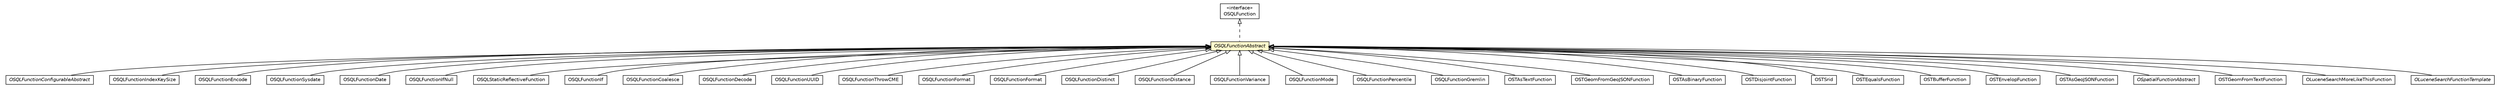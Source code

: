 #!/usr/local/bin/dot
#
# Class diagram 
# Generated by UMLGraph version R5_6-24-gf6e263 (http://www.umlgraph.org/)
#

digraph G {
	edge [fontname="Helvetica",fontsize=10,labelfontname="Helvetica",labelfontsize=10];
	node [fontname="Helvetica",fontsize=10,shape=plaintext];
	nodesep=0.25;
	ranksep=0.5;
	// com.orientechnologies.orient.core.sql.functions.OSQLFunctionAbstract
	c5824566 [label=<<table title="com.orientechnologies.orient.core.sql.functions.OSQLFunctionAbstract" border="0" cellborder="1" cellspacing="0" cellpadding="2" port="p" bgcolor="lemonChiffon" href="./OSQLFunctionAbstract.html">
		<tr><td><table border="0" cellspacing="0" cellpadding="1">
<tr><td align="center" balign="center"><font face="Helvetica-Oblique"> OSQLFunctionAbstract </font></td></tr>
		</table></td></tr>
		</table>>, URL="./OSQLFunctionAbstract.html", fontname="Helvetica", fontcolor="black", fontsize=10.0];
	// com.orientechnologies.orient.core.sql.functions.OSQLFunctionConfigurableAbstract
	c5824569 [label=<<table title="com.orientechnologies.orient.core.sql.functions.OSQLFunctionConfigurableAbstract" border="0" cellborder="1" cellspacing="0" cellpadding="2" port="p" href="./OSQLFunctionConfigurableAbstract.html">
		<tr><td><table border="0" cellspacing="0" cellpadding="1">
<tr><td align="center" balign="center"><font face="Helvetica-Oblique"> OSQLFunctionConfigurableAbstract </font></td></tr>
		</table></td></tr>
		</table>>, URL="./OSQLFunctionConfigurableAbstract.html", fontname="Helvetica", fontcolor="black", fontsize=10.0];
	// com.orientechnologies.orient.core.sql.functions.OSQLFunction
	c5824572 [label=<<table title="com.orientechnologies.orient.core.sql.functions.OSQLFunction" border="0" cellborder="1" cellspacing="0" cellpadding="2" port="p" href="./OSQLFunction.html">
		<tr><td><table border="0" cellspacing="0" cellpadding="1">
<tr><td align="center" balign="center"> &#171;interface&#187; </td></tr>
<tr><td align="center" balign="center"> OSQLFunction </td></tr>
		</table></td></tr>
		</table>>, URL="./OSQLFunction.html", fontname="Helvetica", fontcolor="black", fontsize=10.0];
	// com.orientechnologies.orient.core.sql.functions.misc.OSQLFunctionIndexKeySize
	c5824575 [label=<<table title="com.orientechnologies.orient.core.sql.functions.misc.OSQLFunctionIndexKeySize" border="0" cellborder="1" cellspacing="0" cellpadding="2" port="p" href="./misc/OSQLFunctionIndexKeySize.html">
		<tr><td><table border="0" cellspacing="0" cellpadding="1">
<tr><td align="center" balign="center"> OSQLFunctionIndexKeySize </td></tr>
		</table></td></tr>
		</table>>, URL="./misc/OSQLFunctionIndexKeySize.html", fontname="Helvetica", fontcolor="black", fontsize=10.0];
	// com.orientechnologies.orient.core.sql.functions.misc.OSQLFunctionEncode
	c5824576 [label=<<table title="com.orientechnologies.orient.core.sql.functions.misc.OSQLFunctionEncode" border="0" cellborder="1" cellspacing="0" cellpadding="2" port="p" href="./misc/OSQLFunctionEncode.html">
		<tr><td><table border="0" cellspacing="0" cellpadding="1">
<tr><td align="center" balign="center"> OSQLFunctionEncode </td></tr>
		</table></td></tr>
		</table>>, URL="./misc/OSQLFunctionEncode.html", fontname="Helvetica", fontcolor="black", fontsize=10.0];
	// com.orientechnologies.orient.core.sql.functions.misc.OSQLFunctionSysdate
	c5824577 [label=<<table title="com.orientechnologies.orient.core.sql.functions.misc.OSQLFunctionSysdate" border="0" cellborder="1" cellspacing="0" cellpadding="2" port="p" href="./misc/OSQLFunctionSysdate.html">
		<tr><td><table border="0" cellspacing="0" cellpadding="1">
<tr><td align="center" balign="center"> OSQLFunctionSysdate </td></tr>
		</table></td></tr>
		</table>>, URL="./misc/OSQLFunctionSysdate.html", fontname="Helvetica", fontcolor="black", fontsize=10.0];
	// com.orientechnologies.orient.core.sql.functions.misc.OSQLFunctionDate
	c5824578 [label=<<table title="com.orientechnologies.orient.core.sql.functions.misc.OSQLFunctionDate" border="0" cellborder="1" cellspacing="0" cellpadding="2" port="p" href="./misc/OSQLFunctionDate.html">
		<tr><td><table border="0" cellspacing="0" cellpadding="1">
<tr><td align="center" balign="center"> OSQLFunctionDate </td></tr>
		</table></td></tr>
		</table>>, URL="./misc/OSQLFunctionDate.html", fontname="Helvetica", fontcolor="black", fontsize=10.0];
	// com.orientechnologies.orient.core.sql.functions.misc.OSQLFunctionIfNull
	c5824579 [label=<<table title="com.orientechnologies.orient.core.sql.functions.misc.OSQLFunctionIfNull" border="0" cellborder="1" cellspacing="0" cellpadding="2" port="p" href="./misc/OSQLFunctionIfNull.html">
		<tr><td><table border="0" cellspacing="0" cellpadding="1">
<tr><td align="center" balign="center"> OSQLFunctionIfNull </td></tr>
		</table></td></tr>
		</table>>, URL="./misc/OSQLFunctionIfNull.html", fontname="Helvetica", fontcolor="black", fontsize=10.0];
	// com.orientechnologies.orient.core.sql.functions.misc.OSQLStaticReflectiveFunction
	c5824580 [label=<<table title="com.orientechnologies.orient.core.sql.functions.misc.OSQLStaticReflectiveFunction" border="0" cellborder="1" cellspacing="0" cellpadding="2" port="p" href="./misc/OSQLStaticReflectiveFunction.html">
		<tr><td><table border="0" cellspacing="0" cellpadding="1">
<tr><td align="center" balign="center"> OSQLStaticReflectiveFunction </td></tr>
		</table></td></tr>
		</table>>, URL="./misc/OSQLStaticReflectiveFunction.html", fontname="Helvetica", fontcolor="black", fontsize=10.0];
	// com.orientechnologies.orient.core.sql.functions.misc.OSQLFunctionIf
	c5824582 [label=<<table title="com.orientechnologies.orient.core.sql.functions.misc.OSQLFunctionIf" border="0" cellborder="1" cellspacing="0" cellpadding="2" port="p" href="./misc/OSQLFunctionIf.html">
		<tr><td><table border="0" cellspacing="0" cellpadding="1">
<tr><td align="center" balign="center"> OSQLFunctionIf </td></tr>
		</table></td></tr>
		</table>>, URL="./misc/OSQLFunctionIf.html", fontname="Helvetica", fontcolor="black", fontsize=10.0];
	// com.orientechnologies.orient.core.sql.functions.misc.OSQLFunctionCoalesce
	c5824583 [label=<<table title="com.orientechnologies.orient.core.sql.functions.misc.OSQLFunctionCoalesce" border="0" cellborder="1" cellspacing="0" cellpadding="2" port="p" href="./misc/OSQLFunctionCoalesce.html">
		<tr><td><table border="0" cellspacing="0" cellpadding="1">
<tr><td align="center" balign="center"> OSQLFunctionCoalesce </td></tr>
		</table></td></tr>
		</table>>, URL="./misc/OSQLFunctionCoalesce.html", fontname="Helvetica", fontcolor="black", fontsize=10.0];
	// com.orientechnologies.orient.core.sql.functions.misc.OSQLFunctionDecode
	c5824584 [label=<<table title="com.orientechnologies.orient.core.sql.functions.misc.OSQLFunctionDecode" border="0" cellborder="1" cellspacing="0" cellpadding="2" port="p" href="./misc/OSQLFunctionDecode.html">
		<tr><td><table border="0" cellspacing="0" cellpadding="1">
<tr><td align="center" balign="center"> OSQLFunctionDecode </td></tr>
		</table></td></tr>
		</table>>, URL="./misc/OSQLFunctionDecode.html", fontname="Helvetica", fontcolor="black", fontsize=10.0];
	// com.orientechnologies.orient.core.sql.functions.misc.OSQLFunctionUUID
	c5824585 [label=<<table title="com.orientechnologies.orient.core.sql.functions.misc.OSQLFunctionUUID" border="0" cellborder="1" cellspacing="0" cellpadding="2" port="p" href="./misc/OSQLFunctionUUID.html">
		<tr><td><table border="0" cellspacing="0" cellpadding="1">
<tr><td align="center" balign="center"> OSQLFunctionUUID </td></tr>
		</table></td></tr>
		</table>>, URL="./misc/OSQLFunctionUUID.html", fontname="Helvetica", fontcolor="black", fontsize=10.0];
	// com.orientechnologies.orient.core.sql.functions.misc.OSQLFunctionThrowCME
	c5824588 [label=<<table title="com.orientechnologies.orient.core.sql.functions.misc.OSQLFunctionThrowCME" border="0" cellborder="1" cellspacing="0" cellpadding="2" port="p" href="./misc/OSQLFunctionThrowCME.html">
		<tr><td><table border="0" cellspacing="0" cellpadding="1">
<tr><td align="center" balign="center"> OSQLFunctionThrowCME </td></tr>
		</table></td></tr>
		</table>>, URL="./misc/OSQLFunctionThrowCME.html", fontname="Helvetica", fontcolor="black", fontsize=10.0];
	// com.orientechnologies.orient.core.sql.functions.misc.OSQLFunctionFormat
	c5824589 [label=<<table title="com.orientechnologies.orient.core.sql.functions.misc.OSQLFunctionFormat" border="0" cellborder="1" cellspacing="0" cellpadding="2" port="p" href="./misc/OSQLFunctionFormat.html">
		<tr><td><table border="0" cellspacing="0" cellpadding="1">
<tr><td align="center" balign="center"> OSQLFunctionFormat </td></tr>
		</table></td></tr>
		</table>>, URL="./misc/OSQLFunctionFormat.html", fontname="Helvetica", fontcolor="black", fontsize=10.0];
	// com.orientechnologies.orient.core.sql.functions.text.OSQLFunctionFormat
	c5824599 [label=<<table title="com.orientechnologies.orient.core.sql.functions.text.OSQLFunctionFormat" border="0" cellborder="1" cellspacing="0" cellpadding="2" port="p" href="./text/OSQLFunctionFormat.html">
		<tr><td><table border="0" cellspacing="0" cellpadding="1">
<tr><td align="center" balign="center"> OSQLFunctionFormat </td></tr>
		</table></td></tr>
		</table>>, URL="./text/OSQLFunctionFormat.html", fontname="Helvetica", fontcolor="black", fontsize=10.0];
	// com.orientechnologies.orient.core.sql.functions.coll.OSQLFunctionDistinct
	c5824612 [label=<<table title="com.orientechnologies.orient.core.sql.functions.coll.OSQLFunctionDistinct" border="0" cellborder="1" cellspacing="0" cellpadding="2" port="p" href="./coll/OSQLFunctionDistinct.html">
		<tr><td><table border="0" cellspacing="0" cellpadding="1">
<tr><td align="center" balign="center"> OSQLFunctionDistinct </td></tr>
		</table></td></tr>
		</table>>, URL="./coll/OSQLFunctionDistinct.html", fontname="Helvetica", fontcolor="black", fontsize=10.0];
	// com.orientechnologies.orient.core.sql.functions.geo.OSQLFunctionDistance
	c5824646 [label=<<table title="com.orientechnologies.orient.core.sql.functions.geo.OSQLFunctionDistance" border="0" cellborder="1" cellspacing="0" cellpadding="2" port="p" href="./geo/OSQLFunctionDistance.html">
		<tr><td><table border="0" cellspacing="0" cellpadding="1">
<tr><td align="center" balign="center"> OSQLFunctionDistance </td></tr>
		</table></td></tr>
		</table>>, URL="./geo/OSQLFunctionDistance.html", fontname="Helvetica", fontcolor="black", fontsize=10.0];
	// com.orientechnologies.orient.core.sql.functions.stat.OSQLFunctionVariance
	c5824647 [label=<<table title="com.orientechnologies.orient.core.sql.functions.stat.OSQLFunctionVariance" border="0" cellborder="1" cellspacing="0" cellpadding="2" port="p" href="./stat/OSQLFunctionVariance.html">
		<tr><td><table border="0" cellspacing="0" cellpadding="1">
<tr><td align="center" balign="center"> OSQLFunctionVariance </td></tr>
		</table></td></tr>
		</table>>, URL="./stat/OSQLFunctionVariance.html", fontname="Helvetica", fontcolor="black", fontsize=10.0];
	// com.orientechnologies.orient.core.sql.functions.stat.OSQLFunctionMode
	c5824649 [label=<<table title="com.orientechnologies.orient.core.sql.functions.stat.OSQLFunctionMode" border="0" cellborder="1" cellspacing="0" cellpadding="2" port="p" href="./stat/OSQLFunctionMode.html">
		<tr><td><table border="0" cellspacing="0" cellpadding="1">
<tr><td align="center" balign="center"> OSQLFunctionMode </td></tr>
		</table></td></tr>
		</table>>, URL="./stat/OSQLFunctionMode.html", fontname="Helvetica", fontcolor="black", fontsize=10.0];
	// com.orientechnologies.orient.core.sql.functions.stat.OSQLFunctionPercentile
	c5824650 [label=<<table title="com.orientechnologies.orient.core.sql.functions.stat.OSQLFunctionPercentile" border="0" cellborder="1" cellspacing="0" cellpadding="2" port="p" href="./stat/OSQLFunctionPercentile.html">
		<tr><td><table border="0" cellspacing="0" cellpadding="1">
<tr><td align="center" balign="center"> OSQLFunctionPercentile </td></tr>
		</table></td></tr>
		</table>>, URL="./stat/OSQLFunctionPercentile.html", fontname="Helvetica", fontcolor="black", fontsize=10.0];
	// com.orientechnologies.orient.graph.sql.functions.OSQLFunctionGremlin
	c5826020 [label=<<table title="com.orientechnologies.orient.graph.sql.functions.OSQLFunctionGremlin" border="0" cellborder="1" cellspacing="0" cellpadding="2" port="p" href="../../../graph/sql/functions/OSQLFunctionGremlin.html">
		<tr><td><table border="0" cellspacing="0" cellpadding="1">
<tr><td align="center" balign="center"> OSQLFunctionGremlin </td></tr>
		</table></td></tr>
		</table>>, URL="../../../graph/sql/functions/OSQLFunctionGremlin.html", fontname="Helvetica", fontcolor="black", fontsize=10.0];
	// com.orientechnologies.spatial.functions.OSTAsTextFunction
	c5826177 [label=<<table title="com.orientechnologies.spatial.functions.OSTAsTextFunction" border="0" cellborder="1" cellspacing="0" cellpadding="2" port="p" href="../../../../spatial/functions/OSTAsTextFunction.html">
		<tr><td><table border="0" cellspacing="0" cellpadding="1">
<tr><td align="center" balign="center"> OSTAsTextFunction </td></tr>
		</table></td></tr>
		</table>>, URL="../../../../spatial/functions/OSTAsTextFunction.html", fontname="Helvetica", fontcolor="black", fontsize=10.0];
	// com.orientechnologies.spatial.functions.OSTGeomFromGeoJSONFunction
	c5826178 [label=<<table title="com.orientechnologies.spatial.functions.OSTGeomFromGeoJSONFunction" border="0" cellborder="1" cellspacing="0" cellpadding="2" port="p" href="../../../../spatial/functions/OSTGeomFromGeoJSONFunction.html">
		<tr><td><table border="0" cellspacing="0" cellpadding="1">
<tr><td align="center" balign="center"> OSTGeomFromGeoJSONFunction </td></tr>
		</table></td></tr>
		</table>>, URL="../../../../spatial/functions/OSTGeomFromGeoJSONFunction.html", fontname="Helvetica", fontcolor="black", fontsize=10.0];
	// com.orientechnologies.spatial.functions.OSTAsBinaryFunction
	c5826181 [label=<<table title="com.orientechnologies.spatial.functions.OSTAsBinaryFunction" border="0" cellborder="1" cellspacing="0" cellpadding="2" port="p" href="../../../../spatial/functions/OSTAsBinaryFunction.html">
		<tr><td><table border="0" cellspacing="0" cellpadding="1">
<tr><td align="center" balign="center"> OSTAsBinaryFunction </td></tr>
		</table></td></tr>
		</table>>, URL="../../../../spatial/functions/OSTAsBinaryFunction.html", fontname="Helvetica", fontcolor="black", fontsize=10.0];
	// com.orientechnologies.spatial.functions.OSTDisjointFunction
	c5826182 [label=<<table title="com.orientechnologies.spatial.functions.OSTDisjointFunction" border="0" cellborder="1" cellspacing="0" cellpadding="2" port="p" href="../../../../spatial/functions/OSTDisjointFunction.html">
		<tr><td><table border="0" cellspacing="0" cellpadding="1">
<tr><td align="center" balign="center"> OSTDisjointFunction </td></tr>
		</table></td></tr>
		</table>>, URL="../../../../spatial/functions/OSTDisjointFunction.html", fontname="Helvetica", fontcolor="black", fontsize=10.0];
	// com.orientechnologies.spatial.functions.OSTSrid
	c5826183 [label=<<table title="com.orientechnologies.spatial.functions.OSTSrid" border="0" cellborder="1" cellspacing="0" cellpadding="2" port="p" href="../../../../spatial/functions/OSTSrid.html">
		<tr><td><table border="0" cellspacing="0" cellpadding="1">
<tr><td align="center" balign="center"> OSTSrid </td></tr>
		</table></td></tr>
		</table>>, URL="../../../../spatial/functions/OSTSrid.html", fontname="Helvetica", fontcolor="black", fontsize=10.0];
	// com.orientechnologies.spatial.functions.OSTEqualsFunction
	c5826184 [label=<<table title="com.orientechnologies.spatial.functions.OSTEqualsFunction" border="0" cellborder="1" cellspacing="0" cellpadding="2" port="p" href="../../../../spatial/functions/OSTEqualsFunction.html">
		<tr><td><table border="0" cellspacing="0" cellpadding="1">
<tr><td align="center" balign="center"> OSTEqualsFunction </td></tr>
		</table></td></tr>
		</table>>, URL="../../../../spatial/functions/OSTEqualsFunction.html", fontname="Helvetica", fontcolor="black", fontsize=10.0];
	// com.orientechnologies.spatial.functions.OSTBufferFunction
	c5826186 [label=<<table title="com.orientechnologies.spatial.functions.OSTBufferFunction" border="0" cellborder="1" cellspacing="0" cellpadding="2" port="p" href="../../../../spatial/functions/OSTBufferFunction.html">
		<tr><td><table border="0" cellspacing="0" cellpadding="1">
<tr><td align="center" balign="center"> OSTBufferFunction </td></tr>
		</table></td></tr>
		</table>>, URL="../../../../spatial/functions/OSTBufferFunction.html", fontname="Helvetica", fontcolor="black", fontsize=10.0];
	// com.orientechnologies.spatial.functions.OSTEnvelopFunction
	c5826189 [label=<<table title="com.orientechnologies.spatial.functions.OSTEnvelopFunction" border="0" cellborder="1" cellspacing="0" cellpadding="2" port="p" href="../../../../spatial/functions/OSTEnvelopFunction.html">
		<tr><td><table border="0" cellspacing="0" cellpadding="1">
<tr><td align="center" balign="center"> OSTEnvelopFunction </td></tr>
		</table></td></tr>
		</table>>, URL="../../../../spatial/functions/OSTEnvelopFunction.html", fontname="Helvetica", fontcolor="black", fontsize=10.0];
	// com.orientechnologies.spatial.functions.OSTAsGeoJSONFunction
	c5826191 [label=<<table title="com.orientechnologies.spatial.functions.OSTAsGeoJSONFunction" border="0" cellborder="1" cellspacing="0" cellpadding="2" port="p" href="../../../../spatial/functions/OSTAsGeoJSONFunction.html">
		<tr><td><table border="0" cellspacing="0" cellpadding="1">
<tr><td align="center" balign="center"> OSTAsGeoJSONFunction </td></tr>
		</table></td></tr>
		</table>>, URL="../../../../spatial/functions/OSTAsGeoJSONFunction.html", fontname="Helvetica", fontcolor="black", fontsize=10.0];
	// com.orientechnologies.spatial.functions.OSpatialFunctionAbstract
	c5826192 [label=<<table title="com.orientechnologies.spatial.functions.OSpatialFunctionAbstract" border="0" cellborder="1" cellspacing="0" cellpadding="2" port="p" href="../../../../spatial/functions/OSpatialFunctionAbstract.html">
		<tr><td><table border="0" cellspacing="0" cellpadding="1">
<tr><td align="center" balign="center"><font face="Helvetica-Oblique"> OSpatialFunctionAbstract </font></td></tr>
		</table></td></tr>
		</table>>, URL="../../../../spatial/functions/OSpatialFunctionAbstract.html", fontname="Helvetica", fontcolor="black", fontsize=10.0];
	// com.orientechnologies.spatial.functions.OSTGeomFromTextFunction
	c5826195 [label=<<table title="com.orientechnologies.spatial.functions.OSTGeomFromTextFunction" border="0" cellborder="1" cellspacing="0" cellpadding="2" port="p" href="../../../../spatial/functions/OSTGeomFromTextFunction.html">
		<tr><td><table border="0" cellspacing="0" cellpadding="1">
<tr><td align="center" balign="center"> OSTGeomFromTextFunction </td></tr>
		</table></td></tr>
		</table>>, URL="../../../../spatial/functions/OSTGeomFromTextFunction.html", fontname="Helvetica", fontcolor="black", fontsize=10.0];
	// com.orientechnologies.lucene.functions.OLuceneSearchMoreLikeThisFunction
	c5826247 [label=<<table title="com.orientechnologies.lucene.functions.OLuceneSearchMoreLikeThisFunction" border="0" cellborder="1" cellspacing="0" cellpadding="2" port="p" href="../../../../lucene/functions/OLuceneSearchMoreLikeThisFunction.html">
		<tr><td><table border="0" cellspacing="0" cellpadding="1">
<tr><td align="center" balign="center"> OLuceneSearchMoreLikeThisFunction </td></tr>
		</table></td></tr>
		</table>>, URL="../../../../lucene/functions/OLuceneSearchMoreLikeThisFunction.html", fontname="Helvetica", fontcolor="black", fontsize=10.0];
	// com.orientechnologies.lucene.functions.OLuceneSearchFunctionTemplate
	c5826252 [label=<<table title="com.orientechnologies.lucene.functions.OLuceneSearchFunctionTemplate" border="0" cellborder="1" cellspacing="0" cellpadding="2" port="p" href="../../../../lucene/functions/OLuceneSearchFunctionTemplate.html">
		<tr><td><table border="0" cellspacing="0" cellpadding="1">
<tr><td align="center" balign="center"><font face="Helvetica-Oblique"> OLuceneSearchFunctionTemplate </font></td></tr>
		</table></td></tr>
		</table>>, URL="../../../../lucene/functions/OLuceneSearchFunctionTemplate.html", fontname="Helvetica", fontcolor="black", fontsize=10.0];
	//com.orientechnologies.orient.core.sql.functions.OSQLFunctionAbstract implements com.orientechnologies.orient.core.sql.functions.OSQLFunction
	c5824572:p -> c5824566:p [dir=back,arrowtail=empty,style=dashed];
	//com.orientechnologies.orient.core.sql.functions.OSQLFunctionConfigurableAbstract extends com.orientechnologies.orient.core.sql.functions.OSQLFunctionAbstract
	c5824566:p -> c5824569:p [dir=back,arrowtail=empty];
	//com.orientechnologies.orient.core.sql.functions.misc.OSQLFunctionIndexKeySize extends com.orientechnologies.orient.core.sql.functions.OSQLFunctionAbstract
	c5824566:p -> c5824575:p [dir=back,arrowtail=empty];
	//com.orientechnologies.orient.core.sql.functions.misc.OSQLFunctionEncode extends com.orientechnologies.orient.core.sql.functions.OSQLFunctionAbstract
	c5824566:p -> c5824576:p [dir=back,arrowtail=empty];
	//com.orientechnologies.orient.core.sql.functions.misc.OSQLFunctionSysdate extends com.orientechnologies.orient.core.sql.functions.OSQLFunctionAbstract
	c5824566:p -> c5824577:p [dir=back,arrowtail=empty];
	//com.orientechnologies.orient.core.sql.functions.misc.OSQLFunctionDate extends com.orientechnologies.orient.core.sql.functions.OSQLFunctionAbstract
	c5824566:p -> c5824578:p [dir=back,arrowtail=empty];
	//com.orientechnologies.orient.core.sql.functions.misc.OSQLFunctionIfNull extends com.orientechnologies.orient.core.sql.functions.OSQLFunctionAbstract
	c5824566:p -> c5824579:p [dir=back,arrowtail=empty];
	//com.orientechnologies.orient.core.sql.functions.misc.OSQLStaticReflectiveFunction extends com.orientechnologies.orient.core.sql.functions.OSQLFunctionAbstract
	c5824566:p -> c5824580:p [dir=back,arrowtail=empty];
	//com.orientechnologies.orient.core.sql.functions.misc.OSQLFunctionIf extends com.orientechnologies.orient.core.sql.functions.OSQLFunctionAbstract
	c5824566:p -> c5824582:p [dir=back,arrowtail=empty];
	//com.orientechnologies.orient.core.sql.functions.misc.OSQLFunctionCoalesce extends com.orientechnologies.orient.core.sql.functions.OSQLFunctionAbstract
	c5824566:p -> c5824583:p [dir=back,arrowtail=empty];
	//com.orientechnologies.orient.core.sql.functions.misc.OSQLFunctionDecode extends com.orientechnologies.orient.core.sql.functions.OSQLFunctionAbstract
	c5824566:p -> c5824584:p [dir=back,arrowtail=empty];
	//com.orientechnologies.orient.core.sql.functions.misc.OSQLFunctionUUID extends com.orientechnologies.orient.core.sql.functions.OSQLFunctionAbstract
	c5824566:p -> c5824585:p [dir=back,arrowtail=empty];
	//com.orientechnologies.orient.core.sql.functions.misc.OSQLFunctionThrowCME extends com.orientechnologies.orient.core.sql.functions.OSQLFunctionAbstract
	c5824566:p -> c5824588:p [dir=back,arrowtail=empty];
	//com.orientechnologies.orient.core.sql.functions.misc.OSQLFunctionFormat extends com.orientechnologies.orient.core.sql.functions.OSQLFunctionAbstract
	c5824566:p -> c5824589:p [dir=back,arrowtail=empty];
	//com.orientechnologies.orient.core.sql.functions.text.OSQLFunctionFormat extends com.orientechnologies.orient.core.sql.functions.OSQLFunctionAbstract
	c5824566:p -> c5824599:p [dir=back,arrowtail=empty];
	//com.orientechnologies.orient.core.sql.functions.coll.OSQLFunctionDistinct extends com.orientechnologies.orient.core.sql.functions.OSQLFunctionAbstract
	c5824566:p -> c5824612:p [dir=back,arrowtail=empty];
	//com.orientechnologies.orient.core.sql.functions.geo.OSQLFunctionDistance extends com.orientechnologies.orient.core.sql.functions.OSQLFunctionAbstract
	c5824566:p -> c5824646:p [dir=back,arrowtail=empty];
	//com.orientechnologies.orient.core.sql.functions.stat.OSQLFunctionVariance extends com.orientechnologies.orient.core.sql.functions.OSQLFunctionAbstract
	c5824566:p -> c5824647:p [dir=back,arrowtail=empty];
	//com.orientechnologies.orient.core.sql.functions.stat.OSQLFunctionMode extends com.orientechnologies.orient.core.sql.functions.OSQLFunctionAbstract
	c5824566:p -> c5824649:p [dir=back,arrowtail=empty];
	//com.orientechnologies.orient.core.sql.functions.stat.OSQLFunctionPercentile extends com.orientechnologies.orient.core.sql.functions.OSQLFunctionAbstract
	c5824566:p -> c5824650:p [dir=back,arrowtail=empty];
	//com.orientechnologies.orient.graph.sql.functions.OSQLFunctionGremlin extends com.orientechnologies.orient.core.sql.functions.OSQLFunctionAbstract
	c5824566:p -> c5826020:p [dir=back,arrowtail=empty];
	//com.orientechnologies.spatial.functions.OSTAsTextFunction extends com.orientechnologies.orient.core.sql.functions.OSQLFunctionAbstract
	c5824566:p -> c5826177:p [dir=back,arrowtail=empty];
	//com.orientechnologies.spatial.functions.OSTGeomFromGeoJSONFunction extends com.orientechnologies.orient.core.sql.functions.OSQLFunctionAbstract
	c5824566:p -> c5826178:p [dir=back,arrowtail=empty];
	//com.orientechnologies.spatial.functions.OSTAsBinaryFunction extends com.orientechnologies.orient.core.sql.functions.OSQLFunctionAbstract
	c5824566:p -> c5826181:p [dir=back,arrowtail=empty];
	//com.orientechnologies.spatial.functions.OSTDisjointFunction extends com.orientechnologies.orient.core.sql.functions.OSQLFunctionAbstract
	c5824566:p -> c5826182:p [dir=back,arrowtail=empty];
	//com.orientechnologies.spatial.functions.OSTSrid extends com.orientechnologies.orient.core.sql.functions.OSQLFunctionAbstract
	c5824566:p -> c5826183:p [dir=back,arrowtail=empty];
	//com.orientechnologies.spatial.functions.OSTEqualsFunction extends com.orientechnologies.orient.core.sql.functions.OSQLFunctionAbstract
	c5824566:p -> c5826184:p [dir=back,arrowtail=empty];
	//com.orientechnologies.spatial.functions.OSTBufferFunction extends com.orientechnologies.orient.core.sql.functions.OSQLFunctionAbstract
	c5824566:p -> c5826186:p [dir=back,arrowtail=empty];
	//com.orientechnologies.spatial.functions.OSTEnvelopFunction extends com.orientechnologies.orient.core.sql.functions.OSQLFunctionAbstract
	c5824566:p -> c5826189:p [dir=back,arrowtail=empty];
	//com.orientechnologies.spatial.functions.OSTAsGeoJSONFunction extends com.orientechnologies.orient.core.sql.functions.OSQLFunctionAbstract
	c5824566:p -> c5826191:p [dir=back,arrowtail=empty];
	//com.orientechnologies.spatial.functions.OSpatialFunctionAbstract extends com.orientechnologies.orient.core.sql.functions.OSQLFunctionAbstract
	c5824566:p -> c5826192:p [dir=back,arrowtail=empty];
	//com.orientechnologies.spatial.functions.OSTGeomFromTextFunction extends com.orientechnologies.orient.core.sql.functions.OSQLFunctionAbstract
	c5824566:p -> c5826195:p [dir=back,arrowtail=empty];
	//com.orientechnologies.lucene.functions.OLuceneSearchMoreLikeThisFunction extends com.orientechnologies.orient.core.sql.functions.OSQLFunctionAbstract
	c5824566:p -> c5826247:p [dir=back,arrowtail=empty];
	//com.orientechnologies.lucene.functions.OLuceneSearchFunctionTemplate extends com.orientechnologies.orient.core.sql.functions.OSQLFunctionAbstract
	c5824566:p -> c5826252:p [dir=back,arrowtail=empty];
}

